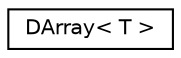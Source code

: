 digraph "Graphical Class Hierarchy"
{
 // LATEX_PDF_SIZE
  edge [fontname="Helvetica",fontsize="10",labelfontname="Helvetica",labelfontsize="10"];
  node [fontname="Helvetica",fontsize="10",shape=record];
  rankdir="LR";
  Node0 [label="DArray\< T \>",height=0.2,width=0.4,color="black", fillcolor="white", style="filled",URL="$classDArray.html",tooltip=" "];
}
